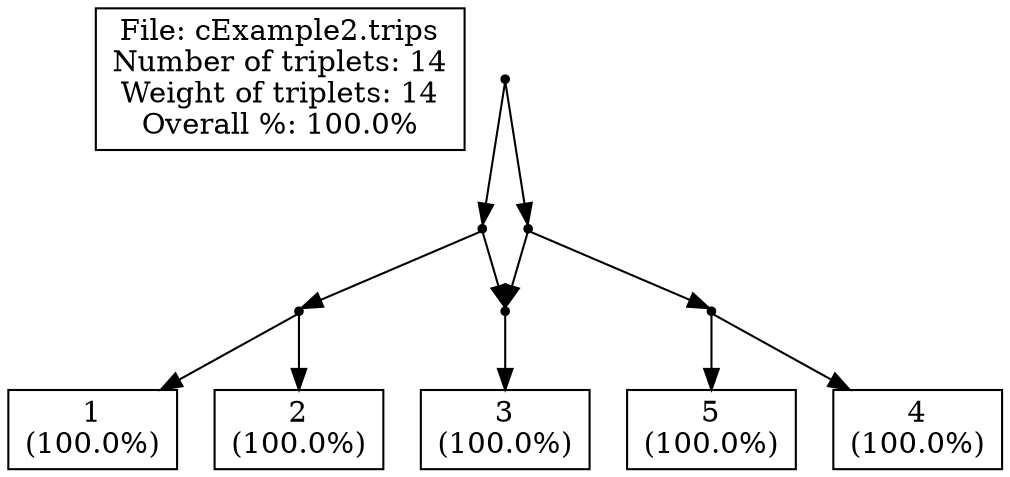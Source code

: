// LEV1ATHAN Version 1.0, 21 september 2009
// COMMENT: Pre-processing the input file to count the leaves
// COMMENT: Pre-processing showed that there are 5 leaves in the input.
// SUMMARY: Input had 5 leaves.
// USER-SETTING: Will *not* post-process output to collapse edges.
// COMMENT: Triplet set is already dense.
// SUMMARY: There are 14 triplets in the input.
// SUMMARY: Total weight of input triplets is 14.
// COMMENT: We achieved non-trivial local perfection.
// SUMMARY: (Before post-processing)
// SUMMARY: We got 14 units of triplet weight, that's 100.0% of total weight.
// SUMMARY: In total 0 units of triplet weight were -not- consistent with the ouput network.
// SUMMARY: Output network contained 0 triplets -not- in the original input.
// SUMMARY: The symmetric difference is thus 0 + (1 * 0) = 0
// SUMMARY: (After post-processing)
strict digraph G1 {
edge [fontsize=8]
labelbox [shape=box, width=0.4, label="File: cExample2.trips\nNumber of triplets: 14\nWeight of triplets: 14\nOverall %: 100.0%"];
1000 [shape=point];
1001 [shape=point];
1002 [shape=point];
3 [shape=box, width=0.3, label="3\n(100.0%)"];
1004 [shape=point];
1 [shape=box, width=0.3, label="1\n(100.0%)"];
2 [shape=box, width=0.3, label="2\n(100.0%)"];
1007 [shape=point];
1008 [shape=point];
4 [shape=box, width=0.3, label="4\n(100.0%)"];
5 [shape=box, width=0.3, label="5\n(100.0%)"];
1000 -> 1001
1000 -> 1007
1001 -> 1002
1001 -> 1004
1002 -> 3
1004 -> 1
1004 -> 2
1007 -> 1008
1007 -> 1002
1008 -> 4
1008 -> 5
1002 -> 3
}
// SUMMARY: eNewick output: (((3)#H1,(1,2)),((4,5),#H1));
// SUMMARY: In total 0 units of triplet weight were -not- consistent with the ouput network.
// SUMMARY: Output network contained 0 triplets -not- in the original input.
// SUMMARY: Weight of missing triplets before contraction minus weight of missing triplets afterwards: 0
// SUMMARY: Number of surplus triplets before contraction minus number of surplus triplets afterwards: 0
// CONCLUSION: After post-processing we got 14 units of triplet weight, that's 100.0% of total weight (before post-processing this was 100.0%).
// CONCLUSION: After post-processing the symmetric difference is thus 0 + (1 * 0) = 0 (before post-processing this was 0)
// STAT: PERCENTAGE = 100.0
// STAT: NETWORK-TRIPLET SD = 0
